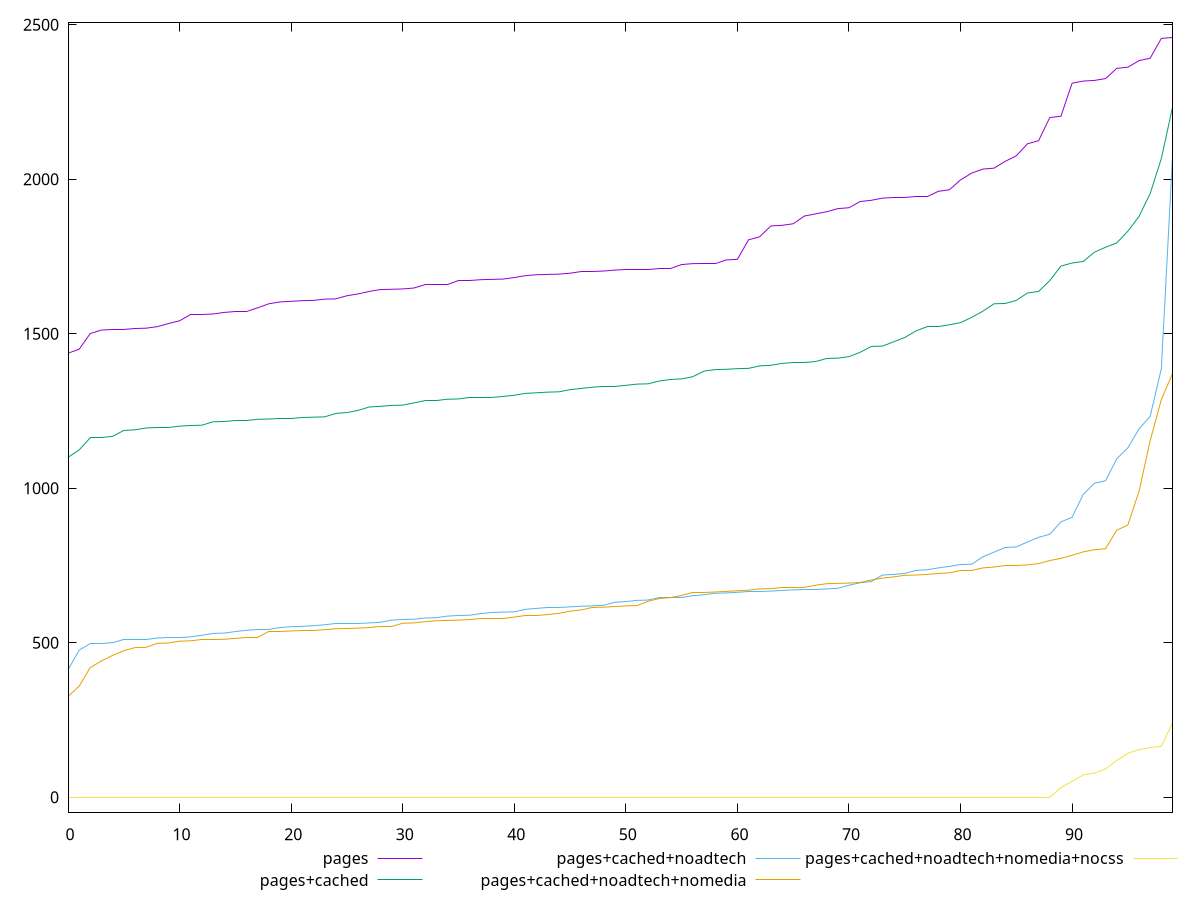 reset

$pages <<EOF
0 1437
1 1450
2 1501
3 1512
4 1514
5 1514
6 1517
7 1518
8 1523
9 1533
10 1542
11 1563
12 1563
13 1564
14 1569
15 1572
16 1572
17 1584
18 1597
19 1603
20 1605
21 1607
22 1608
23 1612
24 1613
25 1623
26 1629
27 1637
28 1643
29 1644
30 1645
31 1648
32 1661
33 1661
34 1661
35 1671
36 1671
37 1675
38 1676
39 1677
40 1682
41 1688
42 1691
43 1692
44 1693
45 1696
46 1701
47 1701
48 1703
49 1706
50 1708
51 1708
52 1708
53 1711
54 1711
55 1724
56 1727
57 1728
58 1728
59 1739
60 1741
61 1804
62 1814
63 1849
64 1851
65 1856
66 1881
67 1888
68 1895
69 1905
70 1908
71 1928
72 1932
73 1939
74 1942
75 1942
76 1943
77 1943
78 1961
79 1966
80 1998
81 2020
82 2033
83 2036
84 2058
85 2076
86 2115
87 2125
88 2200
89 2204
90 2311
91 2318
92 2320
93 2326
94 2359
95 2363
96 2384
97 2392
98 2456
99 2459
EOF

$pagesCached <<EOF
0 1100
1 1124
2 1164
3 1164
4 1168
5 1187
6 1189
7 1195
8 1198
9 1198
10 1201
11 1203
12 1204
13 1215
14 1216
15 1220
16 1220
17 1223
18 1224
19 1225
20 1225
21 1229
22 1230
23 1231
24 1242
25 1245
26 1252
27 1263
28 1265
29 1268
30 1269
31 1276
32 1283
33 1283
34 1288
35 1289
36 1293
37 1293
38 1294
39 1297
40 1301
41 1307
42 1309
43 1311
44 1312
45 1319
46 1323
47 1327
48 1329
49 1329
50 1333
51 1337
52 1338
53 1347
54 1352
55 1354
56 1361
57 1379
58 1384
59 1385
60 1387
61 1388
62 1396
63 1398
64 1404
65 1406
66 1406
67 1410
68 1420
69 1421
70 1426
71 1440
72 1459
73 1460
74 1474
75 1488
76 1509
77 1524
78 1524
79 1529
80 1536
81 1553
82 1573
83 1597
84 1598
85 1608
86 1632
87 1637
88 1672
89 1719
90 1729
91 1734
92 1764
93 1780
94 1794
95 1832
96 1880
97 1954
98 2067
99 2233
EOF

$pagesCachedNoadtech <<EOF
0 412
1 476
2 498
3 498
4 500
5 511
6 511
7 511
8 515
9 517
10 517
11 519
12 524
13 530
14 531
15 536
16 540
17 542
18 542
19 549
20 552
21 553
22 555
23 558
24 563
25 563
26 563
27 564
28 566
29 573
30 575
31 576
32 580
33 581
34 586
35 588
36 589
37 594
38 598
39 599
40 600
41 608
42 611
43 614
44 614
45 616
46 618
47 619
48 621
49 631
50 633
51 637
52 638
53 647
54 647
55 647
56 652
57 655
58 660
59 661
60 663
61 666
62 666
63 667
64 669
65 671
66 672
67 672
68 674
69 676
70 686
71 694
72 698
73 719
74 721
75 724
76 734
77 736
78 742
79 747
80 753
81 754
82 778
83 793
84 808
85 810
86 826
87 841
88 851
89 891
90 906
91 980
92 1016
93 1024
94 1095
95 1131
96 1192
97 1233
98 1387
99 2072
EOF

$pagesCachedNoadtechNomedia <<EOF
0 326
1 359
2 420
3 441
4 459
5 474
6 484
7 485
8 498
9 499
10 505
11 506
12 509
13 509
14 511
15 514
16 518
17 518
18 537
19 537
20 538
21 540
22 540
23 542
24 545
25 546
26 547
27 549
28 552
29 552
30 563
31 564
32 568
33 571
34 572
35 573
36 575
37 579
38 579
39 579
40 583
41 589
42 589
43 591
44 595
45 602
46 606
47 614
48 615
49 617
50 619
51 620
52 634
53 643
54 646
55 653
56 663
57 663
58 664
59 666
60 668
61 670
62 674
63 675
64 678
65 678
66 679
67 686
68 691
69 692
70 693
71 695
72 703
73 709
74 713
75 718
76 719
77 721
78 724
79 726
80 733
81 733
82 742
83 745
84 750
85 750
86 752
87 756
88 766
89 773
90 783
91 794
92 801
93 804
94 864
95 881
96 990
97 1154
98 1287
99 1371
EOF

$pagesCachedNoadtechNomediaNocss <<EOF
0 0
1 0
2 0
3 0
4 0
5 0
6 0
7 0
8 0
9 0
10 0
11 0
12 0
13 0
14 0
15 0
16 0
17 0
18 0
19 0
20 0
21 0
22 0
23 0
24 0
25 0
26 0
27 0
28 0
29 0
30 0
31 0
32 0
33 0
34 0
35 0
36 0
37 0
38 0
39 0
40 0
41 0
42 0
43 0
44 0
45 0
46 0
47 0
48 0
49 0
50 0
51 0
52 0
53 0
54 0
55 0
56 0
57 0
58 0
59 0
60 0
61 0
62 0
63 0
64 0
65 0
66 0
67 0
68 0
69 0
70 0
71 0
72 0
73 0
74 0
75 0
76 0
77 0
78 0
79 0
80 0
81 0
82 0
83 0
84 0
85 0
86 0
87 0
88 0
89 31
90 51
91 72
92 78
93 91
94 119
95 142
96 154
97 160
98 165
99 240
EOF

set key outside below
set xrange [0:99]
set yrange [-49.18:2508.18]
set trange [-49.18:2508.18]
set terminal svg size 640, 580 enhanced background rgb 'white'
set output "report_00015_2021-02-09T16-11-33.973Z/render-blocking-resources/comparison/sorted/all_raw.svg"

plot $pages title "pages" with line, \
     $pagesCached title "pages+cached" with line, \
     $pagesCachedNoadtech title "pages+cached+noadtech" with line, \
     $pagesCachedNoadtechNomedia title "pages+cached+noadtech+nomedia" with line, \
     $pagesCachedNoadtechNomediaNocss title "pages+cached+noadtech+nomedia+nocss" with line

reset
